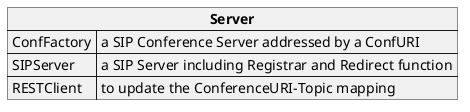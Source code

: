 @startuml server
json "<b>Server" as S {
    "ConfFactory": "a SIP Conference Server addressed by a ConfURI",
    "SIPServer": "a SIP Server including Registrar and Redirect function",
    "RESTClient": "to update the ConferenceURI-Topic mapping"
}
@enduml